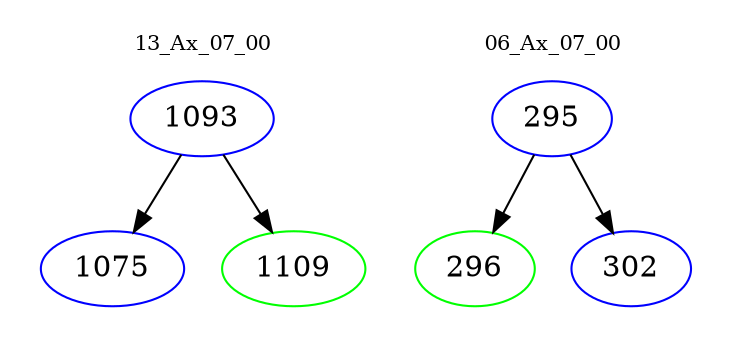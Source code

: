digraph{
subgraph cluster_0 {
color = white
label = "13_Ax_07_00";
fontsize=10;
T0_1093 [label="1093", color="blue"]
T0_1093 -> T0_1075 [color="black"]
T0_1075 [label="1075", color="blue"]
T0_1093 -> T0_1109 [color="black"]
T0_1109 [label="1109", color="green"]
}
subgraph cluster_1 {
color = white
label = "06_Ax_07_00";
fontsize=10;
T1_295 [label="295", color="blue"]
T1_295 -> T1_296 [color="black"]
T1_296 [label="296", color="green"]
T1_295 -> T1_302 [color="black"]
T1_302 [label="302", color="blue"]
}
}
